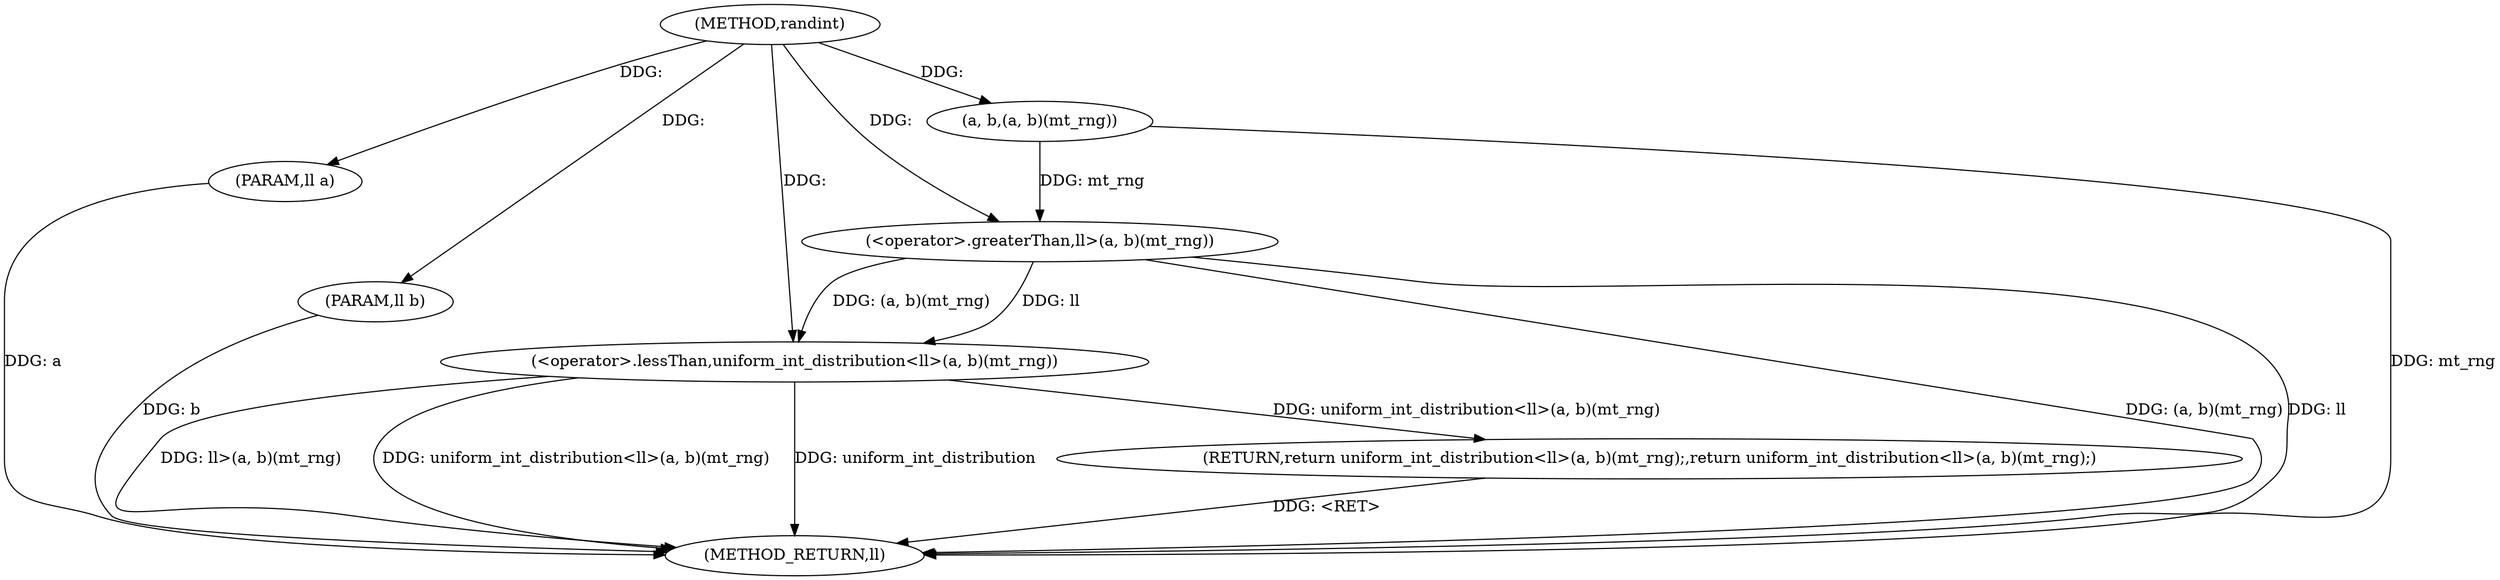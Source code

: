 digraph "randint" {  
"1000352" [label = "(METHOD,randint)" ]
"1000363" [label = "(METHOD_RETURN,ll)" ]
"1000353" [label = "(PARAM,ll a)" ]
"1000354" [label = "(PARAM,ll b)" ]
"1000356" [label = "(RETURN,return uniform_int_distribution<ll>(a, b)(mt_rng);,return uniform_int_distribution<ll>(a, b)(mt_rng);)" ]
"1000357" [label = "(<operator>.lessThan,uniform_int_distribution<ll>(a, b)(mt_rng))" ]
"1000359" [label = "(<operator>.greaterThan,ll>(a, b)(mt_rng))" ]
"1000361" [label = "(a, b,(a, b)(mt_rng))" ]
  "1000353" -> "1000363"  [ label = "DDG: a"] 
  "1000354" -> "1000363"  [ label = "DDG: b"] 
  "1000359" -> "1000363"  [ label = "DDG: (a, b)(mt_rng)"] 
  "1000357" -> "1000363"  [ label = "DDG: ll>(a, b)(mt_rng)"] 
  "1000357" -> "1000363"  [ label = "DDG: uniform_int_distribution<ll>(a, b)(mt_rng)"] 
  "1000356" -> "1000363"  [ label = "DDG: <RET>"] 
  "1000357" -> "1000363"  [ label = "DDG: uniform_int_distribution"] 
  "1000361" -> "1000363"  [ label = "DDG: mt_rng"] 
  "1000359" -> "1000363"  [ label = "DDG: ll"] 
  "1000352" -> "1000353"  [ label = "DDG: "] 
  "1000352" -> "1000354"  [ label = "DDG: "] 
  "1000357" -> "1000356"  [ label = "DDG: uniform_int_distribution<ll>(a, b)(mt_rng)"] 
  "1000352" -> "1000357"  [ label = "DDG: "] 
  "1000359" -> "1000357"  [ label = "DDG: (a, b)(mt_rng)"] 
  "1000359" -> "1000357"  [ label = "DDG: ll"] 
  "1000352" -> "1000359"  [ label = "DDG: "] 
  "1000361" -> "1000359"  [ label = "DDG: mt_rng"] 
  "1000352" -> "1000361"  [ label = "DDG: "] 
}
